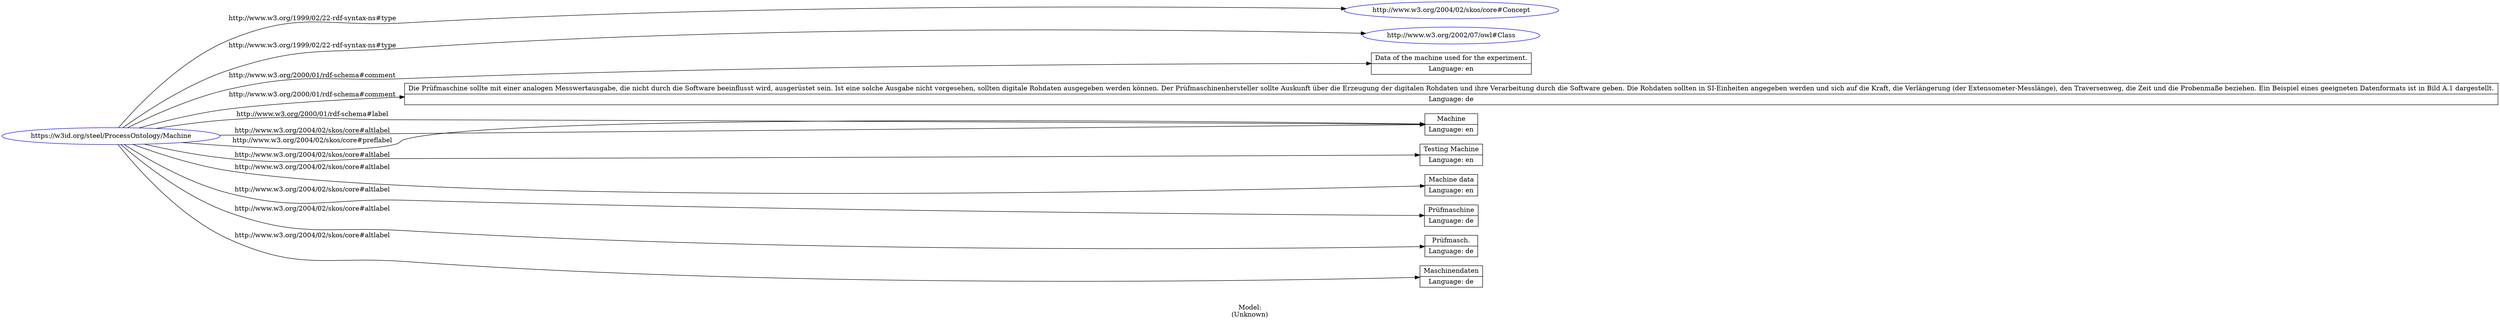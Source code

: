 digraph {
	rankdir = LR;
	charset="utf-8";

	"Rhttps://w3id.org/steel/ProcessOntology/Machine" -> "Rhttp://www.w3.org/2004/02/skos/core#Concept" [ label="http://www.w3.org/1999/02/22-rdf-syntax-ns#type" ];
	"Rhttps://w3id.org/steel/ProcessOntology/Machine" -> "Rhttp://www.w3.org/2002/07/owl#Class" [ label="http://www.w3.org/1999/02/22-rdf-syntax-ns#type" ];
	"Rhttps://w3id.org/steel/ProcessOntology/Machine" -> "LData of the machine used for the experiment.|Language: en" [ label="http://www.w3.org/2000/01/rdf-schema#comment" ];
	"Rhttps://w3id.org/steel/ProcessOntology/Machine" -> "LDie Prüfmaschine sollte mit einer analogen Messwertausgabe, die nicht durch die Software beeinflusst wird, ausgerüstet sein. Ist eine solche Ausgabe nicht vorgesehen, sollten digitale Rohdaten ausgegeben werden können. Der Prüfmaschinenhersteller sollte Auskunft über die Erzeugung der digitalen Rohdaten und ihre Verarbeitung durch die Software geben. Die Rohdaten sollten in SI-Einheiten angegeben werden und sich auf die Kraft, die Verlängerung (der Extensometer-Messlänge), den Traversenweg, die Zeit und die Probenmaße beziehen. Ein Beispiel eines geeigneten Datenformats ist in Bild A.1 dargestellt.|Language: de" [ label="http://www.w3.org/2000/01/rdf-schema#comment" ];
	"Rhttps://w3id.org/steel/ProcessOntology/Machine" -> "LMachine|Language: en" [ label="http://www.w3.org/2000/01/rdf-schema#label" ];
	"Rhttps://w3id.org/steel/ProcessOntology/Machine" -> "LTesting Machine|Language: en" [ label="http://www.w3.org/2004/02/skos/core#altlabel" ];
	"Rhttps://w3id.org/steel/ProcessOntology/Machine" -> "LMachine data|Language: en" [ label="http://www.w3.org/2004/02/skos/core#altlabel" ];
	"Rhttps://w3id.org/steel/ProcessOntology/Machine" -> "LPrüfmaschine|Language: de" [ label="http://www.w3.org/2004/02/skos/core#altlabel" ];
	"Rhttps://w3id.org/steel/ProcessOntology/Machine" -> "LPrüfmasch.|Language: de" [ label="http://www.w3.org/2004/02/skos/core#altlabel" ];
	"Rhttps://w3id.org/steel/ProcessOntology/Machine" -> "LMaschinendaten|Language: de" [ label="http://www.w3.org/2004/02/skos/core#altlabel" ];
	"Rhttps://w3id.org/steel/ProcessOntology/Machine" -> "LMachine|Language: en" [ label="http://www.w3.org/2004/02/skos/core#altlabel" ];
	"Rhttps://w3id.org/steel/ProcessOntology/Machine" -> "LMachine|Language: en" [ label="http://www.w3.org/2004/02/skos/core#preflabel" ];

	// Resources
	"Rhttps://w3id.org/steel/ProcessOntology/Machine" [ label="https://w3id.org/steel/ProcessOntology/Machine", shape = ellipse, color = blue ];
	"Rhttp://www.w3.org/2004/02/skos/core#Concept" [ label="http://www.w3.org/2004/02/skos/core#Concept", shape = ellipse, color = blue ];
	"Rhttp://www.w3.org/2002/07/owl#Class" [ label="http://www.w3.org/2002/07/owl#Class", shape = ellipse, color = blue ];

	// Anonymous nodes

	// Literals
	"LData of the machine used for the experiment.|Language: en" [ label="Data of the machine used for the experiment.|Language: en", shape = record ];
	"LDie Prüfmaschine sollte mit einer analogen Messwertausgabe, die nicht durch die Software beeinflusst wird, ausgerüstet sein. Ist eine solche Ausgabe nicht vorgesehen, sollten digitale Rohdaten ausgegeben werden können. Der Prüfmaschinenhersteller sollte Auskunft über die Erzeugung der digitalen Rohdaten und ihre Verarbeitung durch die Software geben. Die Rohdaten sollten in SI-Einheiten angegeben werden und sich auf die Kraft, die Verlängerung (der Extensometer-Messlänge), den Traversenweg, die Zeit und die Probenmaße beziehen. Ein Beispiel eines geeigneten Datenformats ist in Bild A.1 dargestellt.|Language: de" [ label="Die Prüfmaschine sollte mit einer analogen Messwertausgabe, die nicht durch die Software beeinflusst wird, ausgerüstet sein. Ist eine solche Ausgabe nicht vorgesehen, sollten digitale Rohdaten ausgegeben werden können. Der Prüfmaschinenhersteller sollte Auskunft über die Erzeugung der digitalen Rohdaten und ihre Verarbeitung durch die Software geben. Die Rohdaten sollten in SI-Einheiten angegeben werden und sich auf die Kraft, die Verlängerung (der Extensometer-Messlänge), den Traversenweg, die Zeit und die Probenmaße beziehen. Ein Beispiel eines geeigneten Datenformats ist in Bild A.1 dargestellt.|Language: de", shape = record ];
	"LMachine|Language: en" [ label="Machine|Language: en", shape = record ];
	"LTesting Machine|Language: en" [ label="Testing Machine|Language: en", shape = record ];
	"LMachine data|Language: en" [ label="Machine data|Language: en", shape = record ];
	"LPrüfmaschine|Language: de" [ label="Prüfmaschine|Language: de", shape = record ];
	"LPrüfmasch.|Language: de" [ label="Prüfmasch.|Language: de", shape = record ];
	"LMaschinendaten|Language: de" [ label="Maschinendaten|Language: de", shape = record ];

	label="\n\nModel:\n(Unknown)";
}
